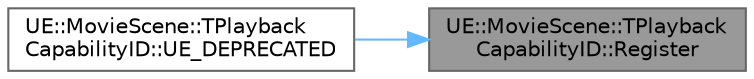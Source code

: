 digraph "UE::MovieScene::TPlaybackCapabilityID::Register"
{
 // INTERACTIVE_SVG=YES
 // LATEX_PDF_SIZE
  bgcolor="transparent";
  edge [fontname=Helvetica,fontsize=10,labelfontname=Helvetica,labelfontsize=10];
  node [fontname=Helvetica,fontsize=10,shape=box,height=0.2,width=0.4];
  rankdir="RL";
  Node1 [id="Node000001",label="UE::MovieScene::TPlayback\lCapabilityID::Register",height=0.2,width=0.4,color="gray40", fillcolor="grey60", style="filled", fontcolor="black",tooltip=" "];
  Node1 -> Node2 [id="edge1_Node000001_Node000002",dir="back",color="steelblue1",style="solid",tooltip=" "];
  Node2 [id="Node000002",label="UE::MovieScene::TPlayback\lCapabilityID::UE_DEPRECATED",height=0.2,width=0.4,color="grey40", fillcolor="white", style="filled",URL="$d1/deb/structUE_1_1MovieScene_1_1TPlaybackCapabilityID.html#a8f8cc939c1ff7cf122b01b07b2d0f8e2",tooltip=" "];
}
